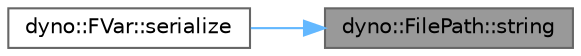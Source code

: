digraph "dyno::FilePath::string"
{
 // LATEX_PDF_SIZE
  bgcolor="transparent";
  edge [fontname=Helvetica,fontsize=10,labelfontname=Helvetica,labelfontsize=10];
  node [fontname=Helvetica,fontsize=10,shape=box,height=0.2,width=0.4];
  rankdir="RL";
  Node1 [id="Node000001",label="dyno::FilePath::string",height=0.2,width=0.4,color="gray40", fillcolor="grey60", style="filled", fontcolor="black",tooltip=" "];
  Node1 -> Node2 [id="edge1_Node000001_Node000002",dir="back",color="steelblue1",style="solid",tooltip=" "];
  Node2 [id="Node000002",label="dyno::FVar::serialize",height=0.2,width=0.4,color="grey40", fillcolor="white", style="filled",URL="$classdyno_1_1_f_var.html#af35d7ad6e1ac7826325a28d25fc7137d",tooltip=" "];
}
